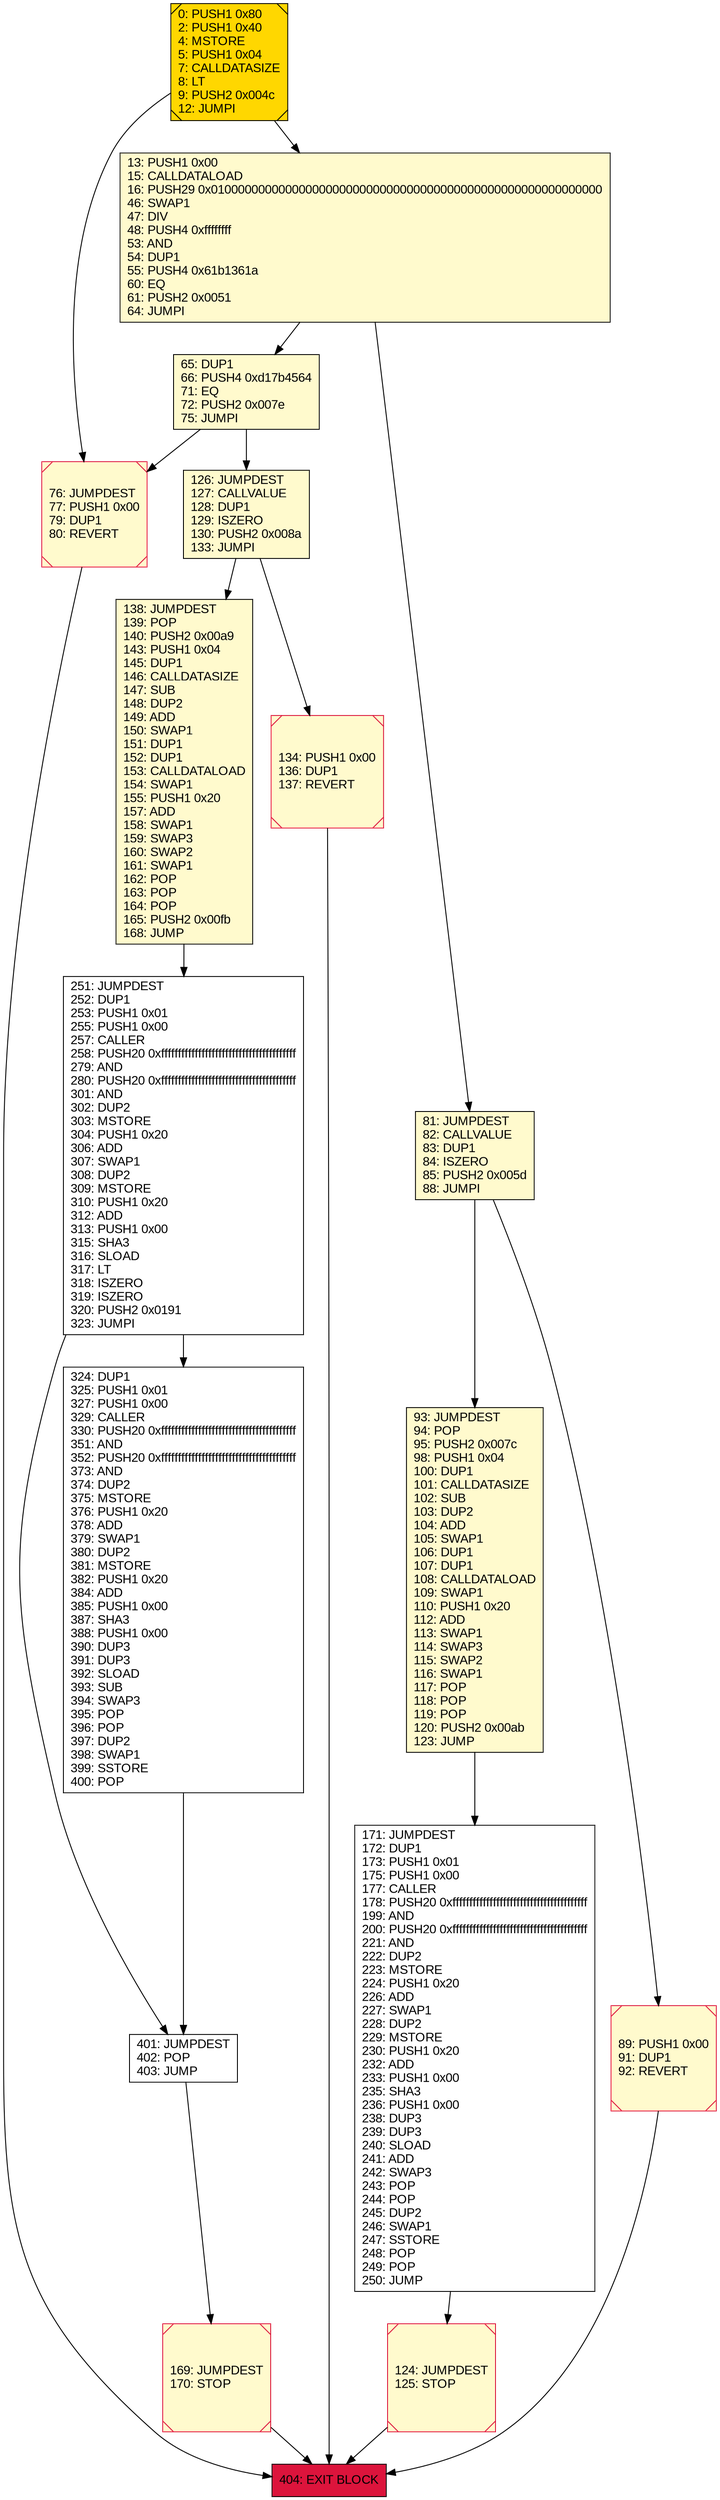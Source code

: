 digraph G {
bgcolor=transparent rankdir=UD;
node [shape=box style=filled color=black fillcolor=white fontname=arial fontcolor=black];
126 [label="126: JUMPDEST\l127: CALLVALUE\l128: DUP1\l129: ISZERO\l130: PUSH2 0x008a\l133: JUMPI\l" fillcolor=lemonchiffon ];
134 [label="134: PUSH1 0x00\l136: DUP1\l137: REVERT\l" fillcolor=lemonchiffon shape=Msquare color=crimson ];
124 [label="124: JUMPDEST\l125: STOP\l" fillcolor=lemonchiffon shape=Msquare color=crimson ];
0 [label="0: PUSH1 0x80\l2: PUSH1 0x40\l4: MSTORE\l5: PUSH1 0x04\l7: CALLDATASIZE\l8: LT\l9: PUSH2 0x004c\l12: JUMPI\l" fillcolor=lemonchiffon shape=Msquare fillcolor=gold ];
76 [label="76: JUMPDEST\l77: PUSH1 0x00\l79: DUP1\l80: REVERT\l" fillcolor=lemonchiffon shape=Msquare color=crimson ];
93 [label="93: JUMPDEST\l94: POP\l95: PUSH2 0x007c\l98: PUSH1 0x04\l100: DUP1\l101: CALLDATASIZE\l102: SUB\l103: DUP2\l104: ADD\l105: SWAP1\l106: DUP1\l107: DUP1\l108: CALLDATALOAD\l109: SWAP1\l110: PUSH1 0x20\l112: ADD\l113: SWAP1\l114: SWAP3\l115: SWAP2\l116: SWAP1\l117: POP\l118: POP\l119: POP\l120: PUSH2 0x00ab\l123: JUMP\l" fillcolor=lemonchiffon ];
81 [label="81: JUMPDEST\l82: CALLVALUE\l83: DUP1\l84: ISZERO\l85: PUSH2 0x005d\l88: JUMPI\l" fillcolor=lemonchiffon ];
171 [label="171: JUMPDEST\l172: DUP1\l173: PUSH1 0x01\l175: PUSH1 0x00\l177: CALLER\l178: PUSH20 0xffffffffffffffffffffffffffffffffffffffff\l199: AND\l200: PUSH20 0xffffffffffffffffffffffffffffffffffffffff\l221: AND\l222: DUP2\l223: MSTORE\l224: PUSH1 0x20\l226: ADD\l227: SWAP1\l228: DUP2\l229: MSTORE\l230: PUSH1 0x20\l232: ADD\l233: PUSH1 0x00\l235: SHA3\l236: PUSH1 0x00\l238: DUP3\l239: DUP3\l240: SLOAD\l241: ADD\l242: SWAP3\l243: POP\l244: POP\l245: DUP2\l246: SWAP1\l247: SSTORE\l248: POP\l249: POP\l250: JUMP\l" ];
13 [label="13: PUSH1 0x00\l15: CALLDATALOAD\l16: PUSH29 0x0100000000000000000000000000000000000000000000000000000000\l46: SWAP1\l47: DIV\l48: PUSH4 0xffffffff\l53: AND\l54: DUP1\l55: PUSH4 0x61b1361a\l60: EQ\l61: PUSH2 0x0051\l64: JUMPI\l" fillcolor=lemonchiffon ];
324 [label="324: DUP1\l325: PUSH1 0x01\l327: PUSH1 0x00\l329: CALLER\l330: PUSH20 0xffffffffffffffffffffffffffffffffffffffff\l351: AND\l352: PUSH20 0xffffffffffffffffffffffffffffffffffffffff\l373: AND\l374: DUP2\l375: MSTORE\l376: PUSH1 0x20\l378: ADD\l379: SWAP1\l380: DUP2\l381: MSTORE\l382: PUSH1 0x20\l384: ADD\l385: PUSH1 0x00\l387: SHA3\l388: PUSH1 0x00\l390: DUP3\l391: DUP3\l392: SLOAD\l393: SUB\l394: SWAP3\l395: POP\l396: POP\l397: DUP2\l398: SWAP1\l399: SSTORE\l400: POP\l" ];
404 [label="404: EXIT BLOCK\l" fillcolor=crimson ];
401 [label="401: JUMPDEST\l402: POP\l403: JUMP\l" ];
89 [label="89: PUSH1 0x00\l91: DUP1\l92: REVERT\l" fillcolor=lemonchiffon shape=Msquare color=crimson ];
65 [label="65: DUP1\l66: PUSH4 0xd17b4564\l71: EQ\l72: PUSH2 0x007e\l75: JUMPI\l" fillcolor=lemonchiffon ];
138 [label="138: JUMPDEST\l139: POP\l140: PUSH2 0x00a9\l143: PUSH1 0x04\l145: DUP1\l146: CALLDATASIZE\l147: SUB\l148: DUP2\l149: ADD\l150: SWAP1\l151: DUP1\l152: DUP1\l153: CALLDATALOAD\l154: SWAP1\l155: PUSH1 0x20\l157: ADD\l158: SWAP1\l159: SWAP3\l160: SWAP2\l161: SWAP1\l162: POP\l163: POP\l164: POP\l165: PUSH2 0x00fb\l168: JUMP\l" fillcolor=lemonchiffon ];
251 [label="251: JUMPDEST\l252: DUP1\l253: PUSH1 0x01\l255: PUSH1 0x00\l257: CALLER\l258: PUSH20 0xffffffffffffffffffffffffffffffffffffffff\l279: AND\l280: PUSH20 0xffffffffffffffffffffffffffffffffffffffff\l301: AND\l302: DUP2\l303: MSTORE\l304: PUSH1 0x20\l306: ADD\l307: SWAP1\l308: DUP2\l309: MSTORE\l310: PUSH1 0x20\l312: ADD\l313: PUSH1 0x00\l315: SHA3\l316: SLOAD\l317: LT\l318: ISZERO\l319: ISZERO\l320: PUSH2 0x0191\l323: JUMPI\l" ];
169 [label="169: JUMPDEST\l170: STOP\l" fillcolor=lemonchiffon shape=Msquare color=crimson ];
0 -> 76;
138 -> 251;
81 -> 93;
93 -> 171;
324 -> 401;
171 -> 124;
126 -> 134;
169 -> 404;
251 -> 324;
13 -> 65;
401 -> 169;
89 -> 404;
251 -> 401;
65 -> 76;
81 -> 89;
134 -> 404;
0 -> 13;
13 -> 81;
65 -> 126;
126 -> 138;
124 -> 404;
76 -> 404;
}
